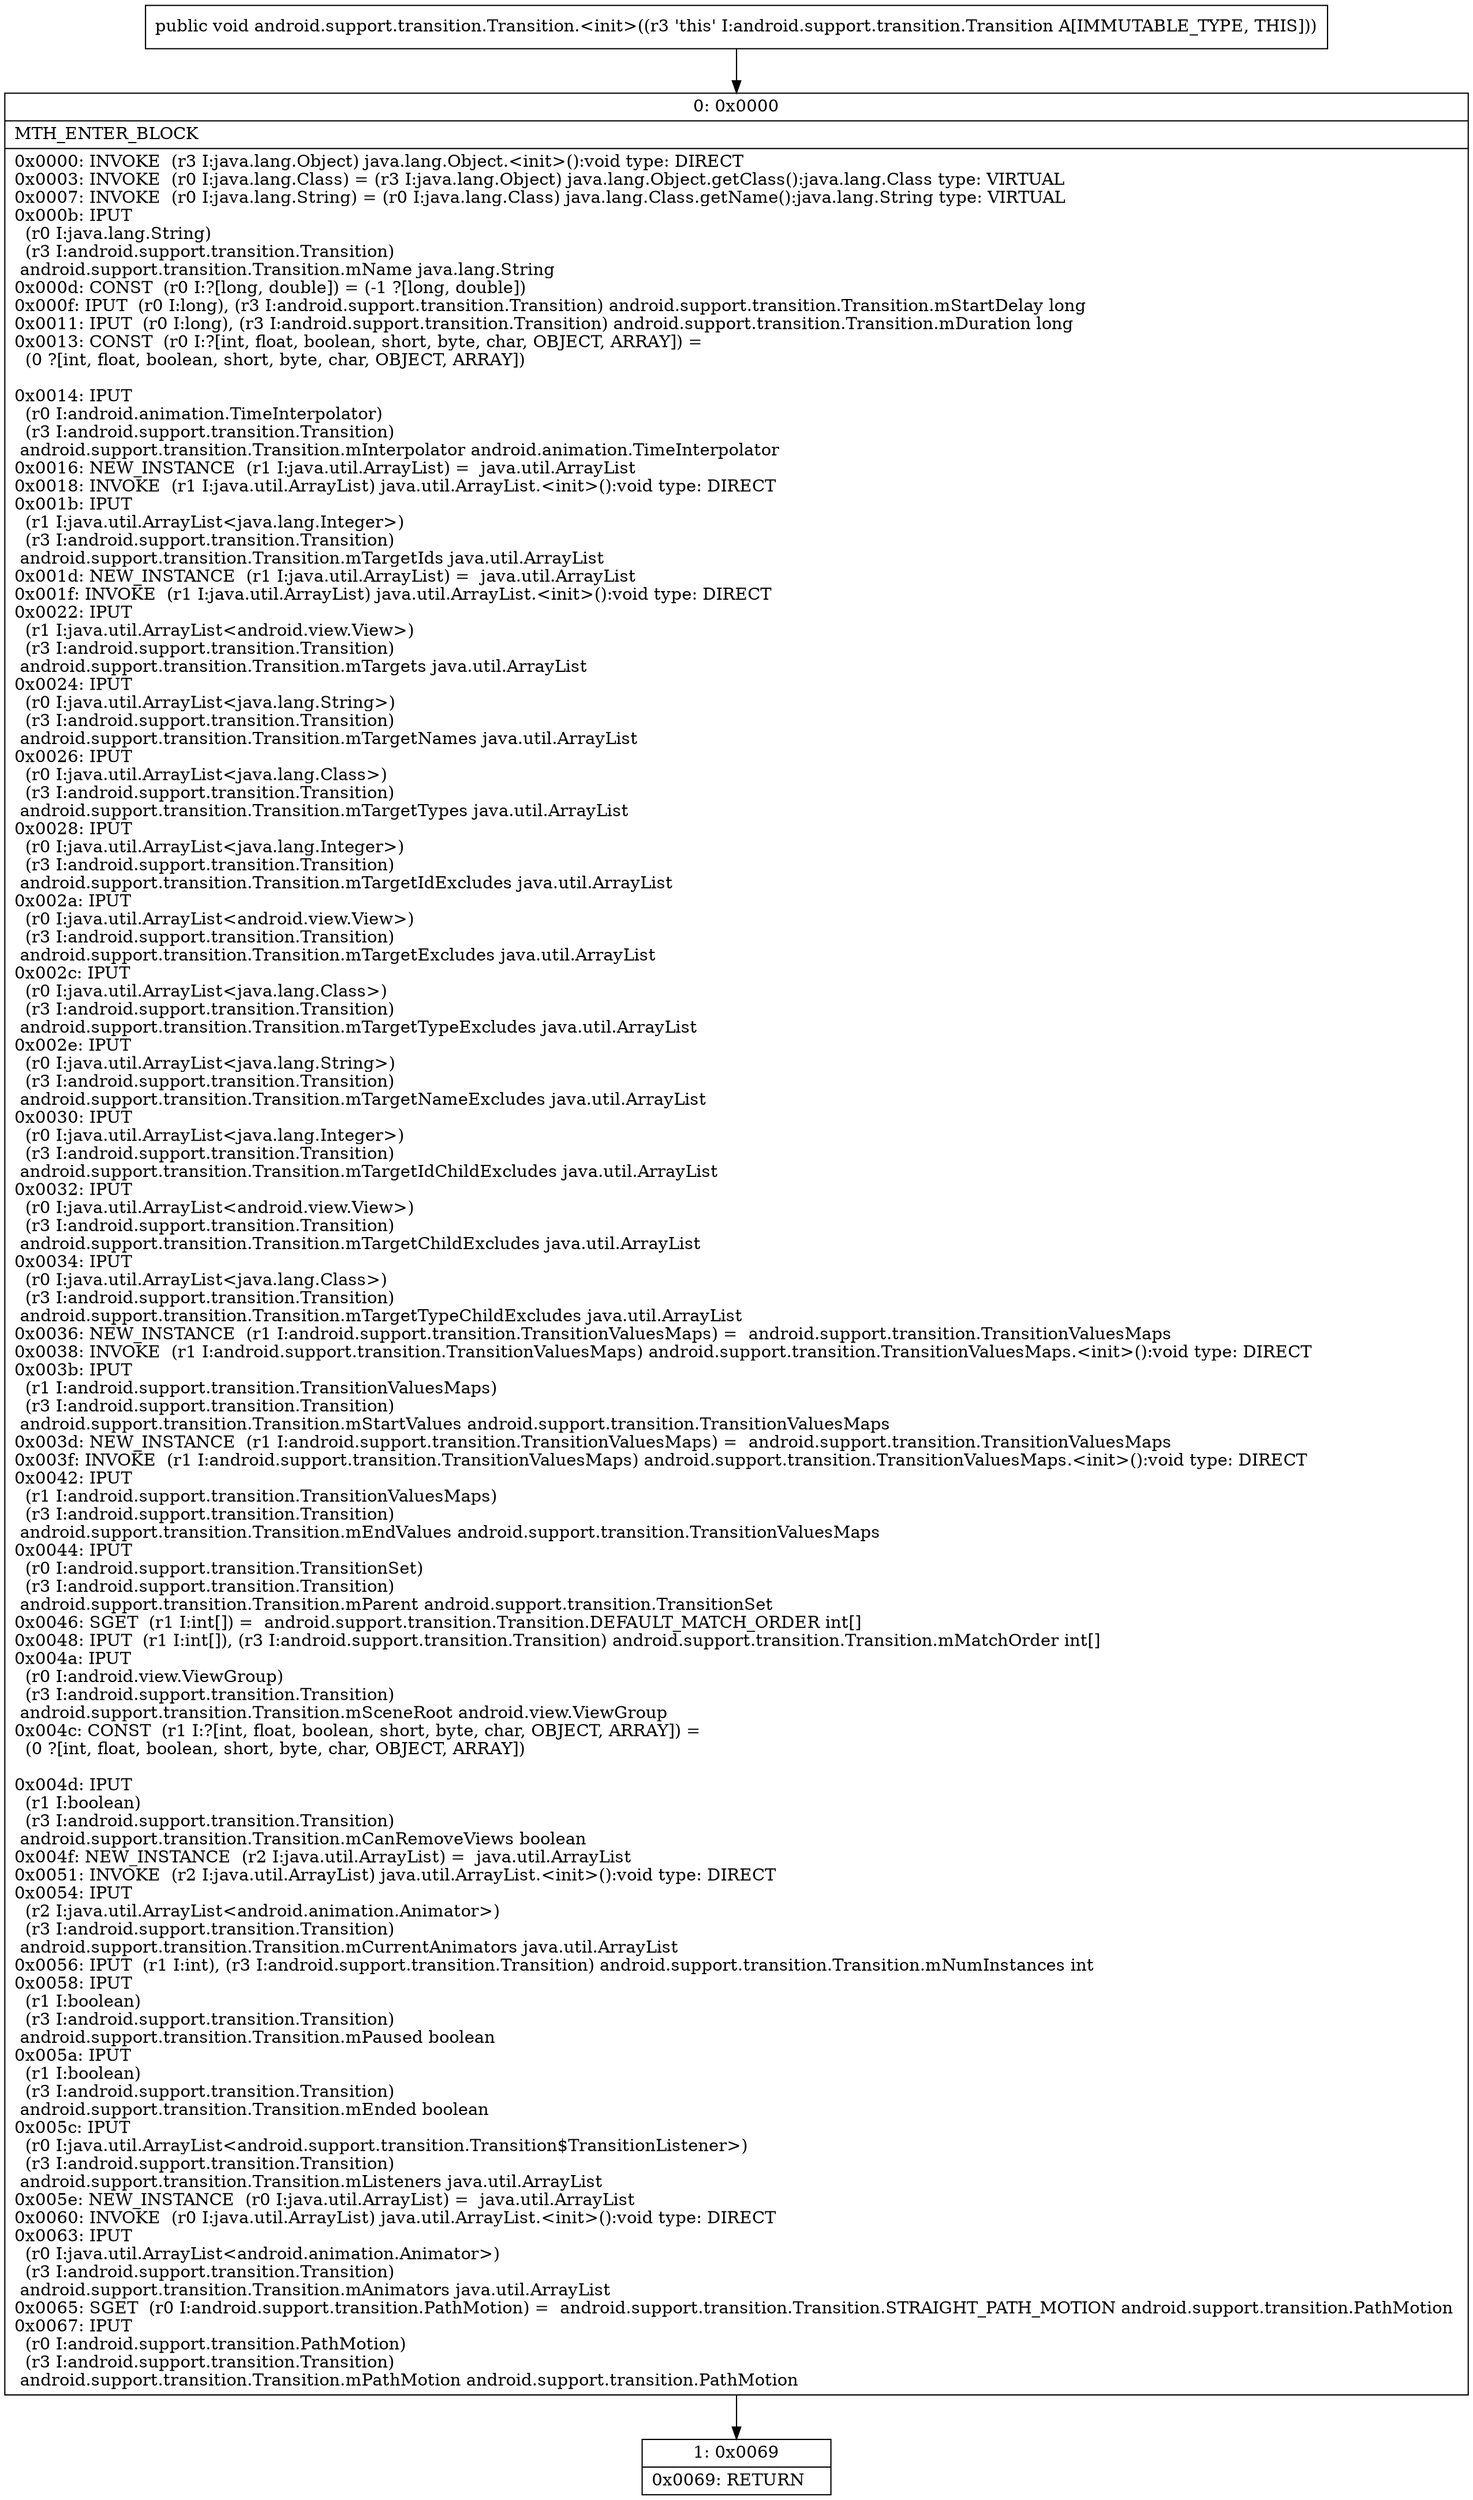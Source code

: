 digraph "CFG forandroid.support.transition.Transition.\<init\>()V" {
Node_0 [shape=record,label="{0\:\ 0x0000|MTH_ENTER_BLOCK\l|0x0000: INVOKE  (r3 I:java.lang.Object) java.lang.Object.\<init\>():void type: DIRECT \l0x0003: INVOKE  (r0 I:java.lang.Class) = (r3 I:java.lang.Object) java.lang.Object.getClass():java.lang.Class type: VIRTUAL \l0x0007: INVOKE  (r0 I:java.lang.String) = (r0 I:java.lang.Class) java.lang.Class.getName():java.lang.String type: VIRTUAL \l0x000b: IPUT  \l  (r0 I:java.lang.String)\l  (r3 I:android.support.transition.Transition)\l android.support.transition.Transition.mName java.lang.String \l0x000d: CONST  (r0 I:?[long, double]) = (\-1 ?[long, double]) \l0x000f: IPUT  (r0 I:long), (r3 I:android.support.transition.Transition) android.support.transition.Transition.mStartDelay long \l0x0011: IPUT  (r0 I:long), (r3 I:android.support.transition.Transition) android.support.transition.Transition.mDuration long \l0x0013: CONST  (r0 I:?[int, float, boolean, short, byte, char, OBJECT, ARRAY]) = \l  (0 ?[int, float, boolean, short, byte, char, OBJECT, ARRAY])\l \l0x0014: IPUT  \l  (r0 I:android.animation.TimeInterpolator)\l  (r3 I:android.support.transition.Transition)\l android.support.transition.Transition.mInterpolator android.animation.TimeInterpolator \l0x0016: NEW_INSTANCE  (r1 I:java.util.ArrayList) =  java.util.ArrayList \l0x0018: INVOKE  (r1 I:java.util.ArrayList) java.util.ArrayList.\<init\>():void type: DIRECT \l0x001b: IPUT  \l  (r1 I:java.util.ArrayList\<java.lang.Integer\>)\l  (r3 I:android.support.transition.Transition)\l android.support.transition.Transition.mTargetIds java.util.ArrayList \l0x001d: NEW_INSTANCE  (r1 I:java.util.ArrayList) =  java.util.ArrayList \l0x001f: INVOKE  (r1 I:java.util.ArrayList) java.util.ArrayList.\<init\>():void type: DIRECT \l0x0022: IPUT  \l  (r1 I:java.util.ArrayList\<android.view.View\>)\l  (r3 I:android.support.transition.Transition)\l android.support.transition.Transition.mTargets java.util.ArrayList \l0x0024: IPUT  \l  (r0 I:java.util.ArrayList\<java.lang.String\>)\l  (r3 I:android.support.transition.Transition)\l android.support.transition.Transition.mTargetNames java.util.ArrayList \l0x0026: IPUT  \l  (r0 I:java.util.ArrayList\<java.lang.Class\>)\l  (r3 I:android.support.transition.Transition)\l android.support.transition.Transition.mTargetTypes java.util.ArrayList \l0x0028: IPUT  \l  (r0 I:java.util.ArrayList\<java.lang.Integer\>)\l  (r3 I:android.support.transition.Transition)\l android.support.transition.Transition.mTargetIdExcludes java.util.ArrayList \l0x002a: IPUT  \l  (r0 I:java.util.ArrayList\<android.view.View\>)\l  (r3 I:android.support.transition.Transition)\l android.support.transition.Transition.mTargetExcludes java.util.ArrayList \l0x002c: IPUT  \l  (r0 I:java.util.ArrayList\<java.lang.Class\>)\l  (r3 I:android.support.transition.Transition)\l android.support.transition.Transition.mTargetTypeExcludes java.util.ArrayList \l0x002e: IPUT  \l  (r0 I:java.util.ArrayList\<java.lang.String\>)\l  (r3 I:android.support.transition.Transition)\l android.support.transition.Transition.mTargetNameExcludes java.util.ArrayList \l0x0030: IPUT  \l  (r0 I:java.util.ArrayList\<java.lang.Integer\>)\l  (r3 I:android.support.transition.Transition)\l android.support.transition.Transition.mTargetIdChildExcludes java.util.ArrayList \l0x0032: IPUT  \l  (r0 I:java.util.ArrayList\<android.view.View\>)\l  (r3 I:android.support.transition.Transition)\l android.support.transition.Transition.mTargetChildExcludes java.util.ArrayList \l0x0034: IPUT  \l  (r0 I:java.util.ArrayList\<java.lang.Class\>)\l  (r3 I:android.support.transition.Transition)\l android.support.transition.Transition.mTargetTypeChildExcludes java.util.ArrayList \l0x0036: NEW_INSTANCE  (r1 I:android.support.transition.TransitionValuesMaps) =  android.support.transition.TransitionValuesMaps \l0x0038: INVOKE  (r1 I:android.support.transition.TransitionValuesMaps) android.support.transition.TransitionValuesMaps.\<init\>():void type: DIRECT \l0x003b: IPUT  \l  (r1 I:android.support.transition.TransitionValuesMaps)\l  (r3 I:android.support.transition.Transition)\l android.support.transition.Transition.mStartValues android.support.transition.TransitionValuesMaps \l0x003d: NEW_INSTANCE  (r1 I:android.support.transition.TransitionValuesMaps) =  android.support.transition.TransitionValuesMaps \l0x003f: INVOKE  (r1 I:android.support.transition.TransitionValuesMaps) android.support.transition.TransitionValuesMaps.\<init\>():void type: DIRECT \l0x0042: IPUT  \l  (r1 I:android.support.transition.TransitionValuesMaps)\l  (r3 I:android.support.transition.Transition)\l android.support.transition.Transition.mEndValues android.support.transition.TransitionValuesMaps \l0x0044: IPUT  \l  (r0 I:android.support.transition.TransitionSet)\l  (r3 I:android.support.transition.Transition)\l android.support.transition.Transition.mParent android.support.transition.TransitionSet \l0x0046: SGET  (r1 I:int[]) =  android.support.transition.Transition.DEFAULT_MATCH_ORDER int[] \l0x0048: IPUT  (r1 I:int[]), (r3 I:android.support.transition.Transition) android.support.transition.Transition.mMatchOrder int[] \l0x004a: IPUT  \l  (r0 I:android.view.ViewGroup)\l  (r3 I:android.support.transition.Transition)\l android.support.transition.Transition.mSceneRoot android.view.ViewGroup \l0x004c: CONST  (r1 I:?[int, float, boolean, short, byte, char, OBJECT, ARRAY]) = \l  (0 ?[int, float, boolean, short, byte, char, OBJECT, ARRAY])\l \l0x004d: IPUT  \l  (r1 I:boolean)\l  (r3 I:android.support.transition.Transition)\l android.support.transition.Transition.mCanRemoveViews boolean \l0x004f: NEW_INSTANCE  (r2 I:java.util.ArrayList) =  java.util.ArrayList \l0x0051: INVOKE  (r2 I:java.util.ArrayList) java.util.ArrayList.\<init\>():void type: DIRECT \l0x0054: IPUT  \l  (r2 I:java.util.ArrayList\<android.animation.Animator\>)\l  (r3 I:android.support.transition.Transition)\l android.support.transition.Transition.mCurrentAnimators java.util.ArrayList \l0x0056: IPUT  (r1 I:int), (r3 I:android.support.transition.Transition) android.support.transition.Transition.mNumInstances int \l0x0058: IPUT  \l  (r1 I:boolean)\l  (r3 I:android.support.transition.Transition)\l android.support.transition.Transition.mPaused boolean \l0x005a: IPUT  \l  (r1 I:boolean)\l  (r3 I:android.support.transition.Transition)\l android.support.transition.Transition.mEnded boolean \l0x005c: IPUT  \l  (r0 I:java.util.ArrayList\<android.support.transition.Transition$TransitionListener\>)\l  (r3 I:android.support.transition.Transition)\l android.support.transition.Transition.mListeners java.util.ArrayList \l0x005e: NEW_INSTANCE  (r0 I:java.util.ArrayList) =  java.util.ArrayList \l0x0060: INVOKE  (r0 I:java.util.ArrayList) java.util.ArrayList.\<init\>():void type: DIRECT \l0x0063: IPUT  \l  (r0 I:java.util.ArrayList\<android.animation.Animator\>)\l  (r3 I:android.support.transition.Transition)\l android.support.transition.Transition.mAnimators java.util.ArrayList \l0x0065: SGET  (r0 I:android.support.transition.PathMotion) =  android.support.transition.Transition.STRAIGHT_PATH_MOTION android.support.transition.PathMotion \l0x0067: IPUT  \l  (r0 I:android.support.transition.PathMotion)\l  (r3 I:android.support.transition.Transition)\l android.support.transition.Transition.mPathMotion android.support.transition.PathMotion \l}"];
Node_1 [shape=record,label="{1\:\ 0x0069|0x0069: RETURN   \l}"];
MethodNode[shape=record,label="{public void android.support.transition.Transition.\<init\>((r3 'this' I:android.support.transition.Transition A[IMMUTABLE_TYPE, THIS])) }"];
MethodNode -> Node_0;
Node_0 -> Node_1;
}

